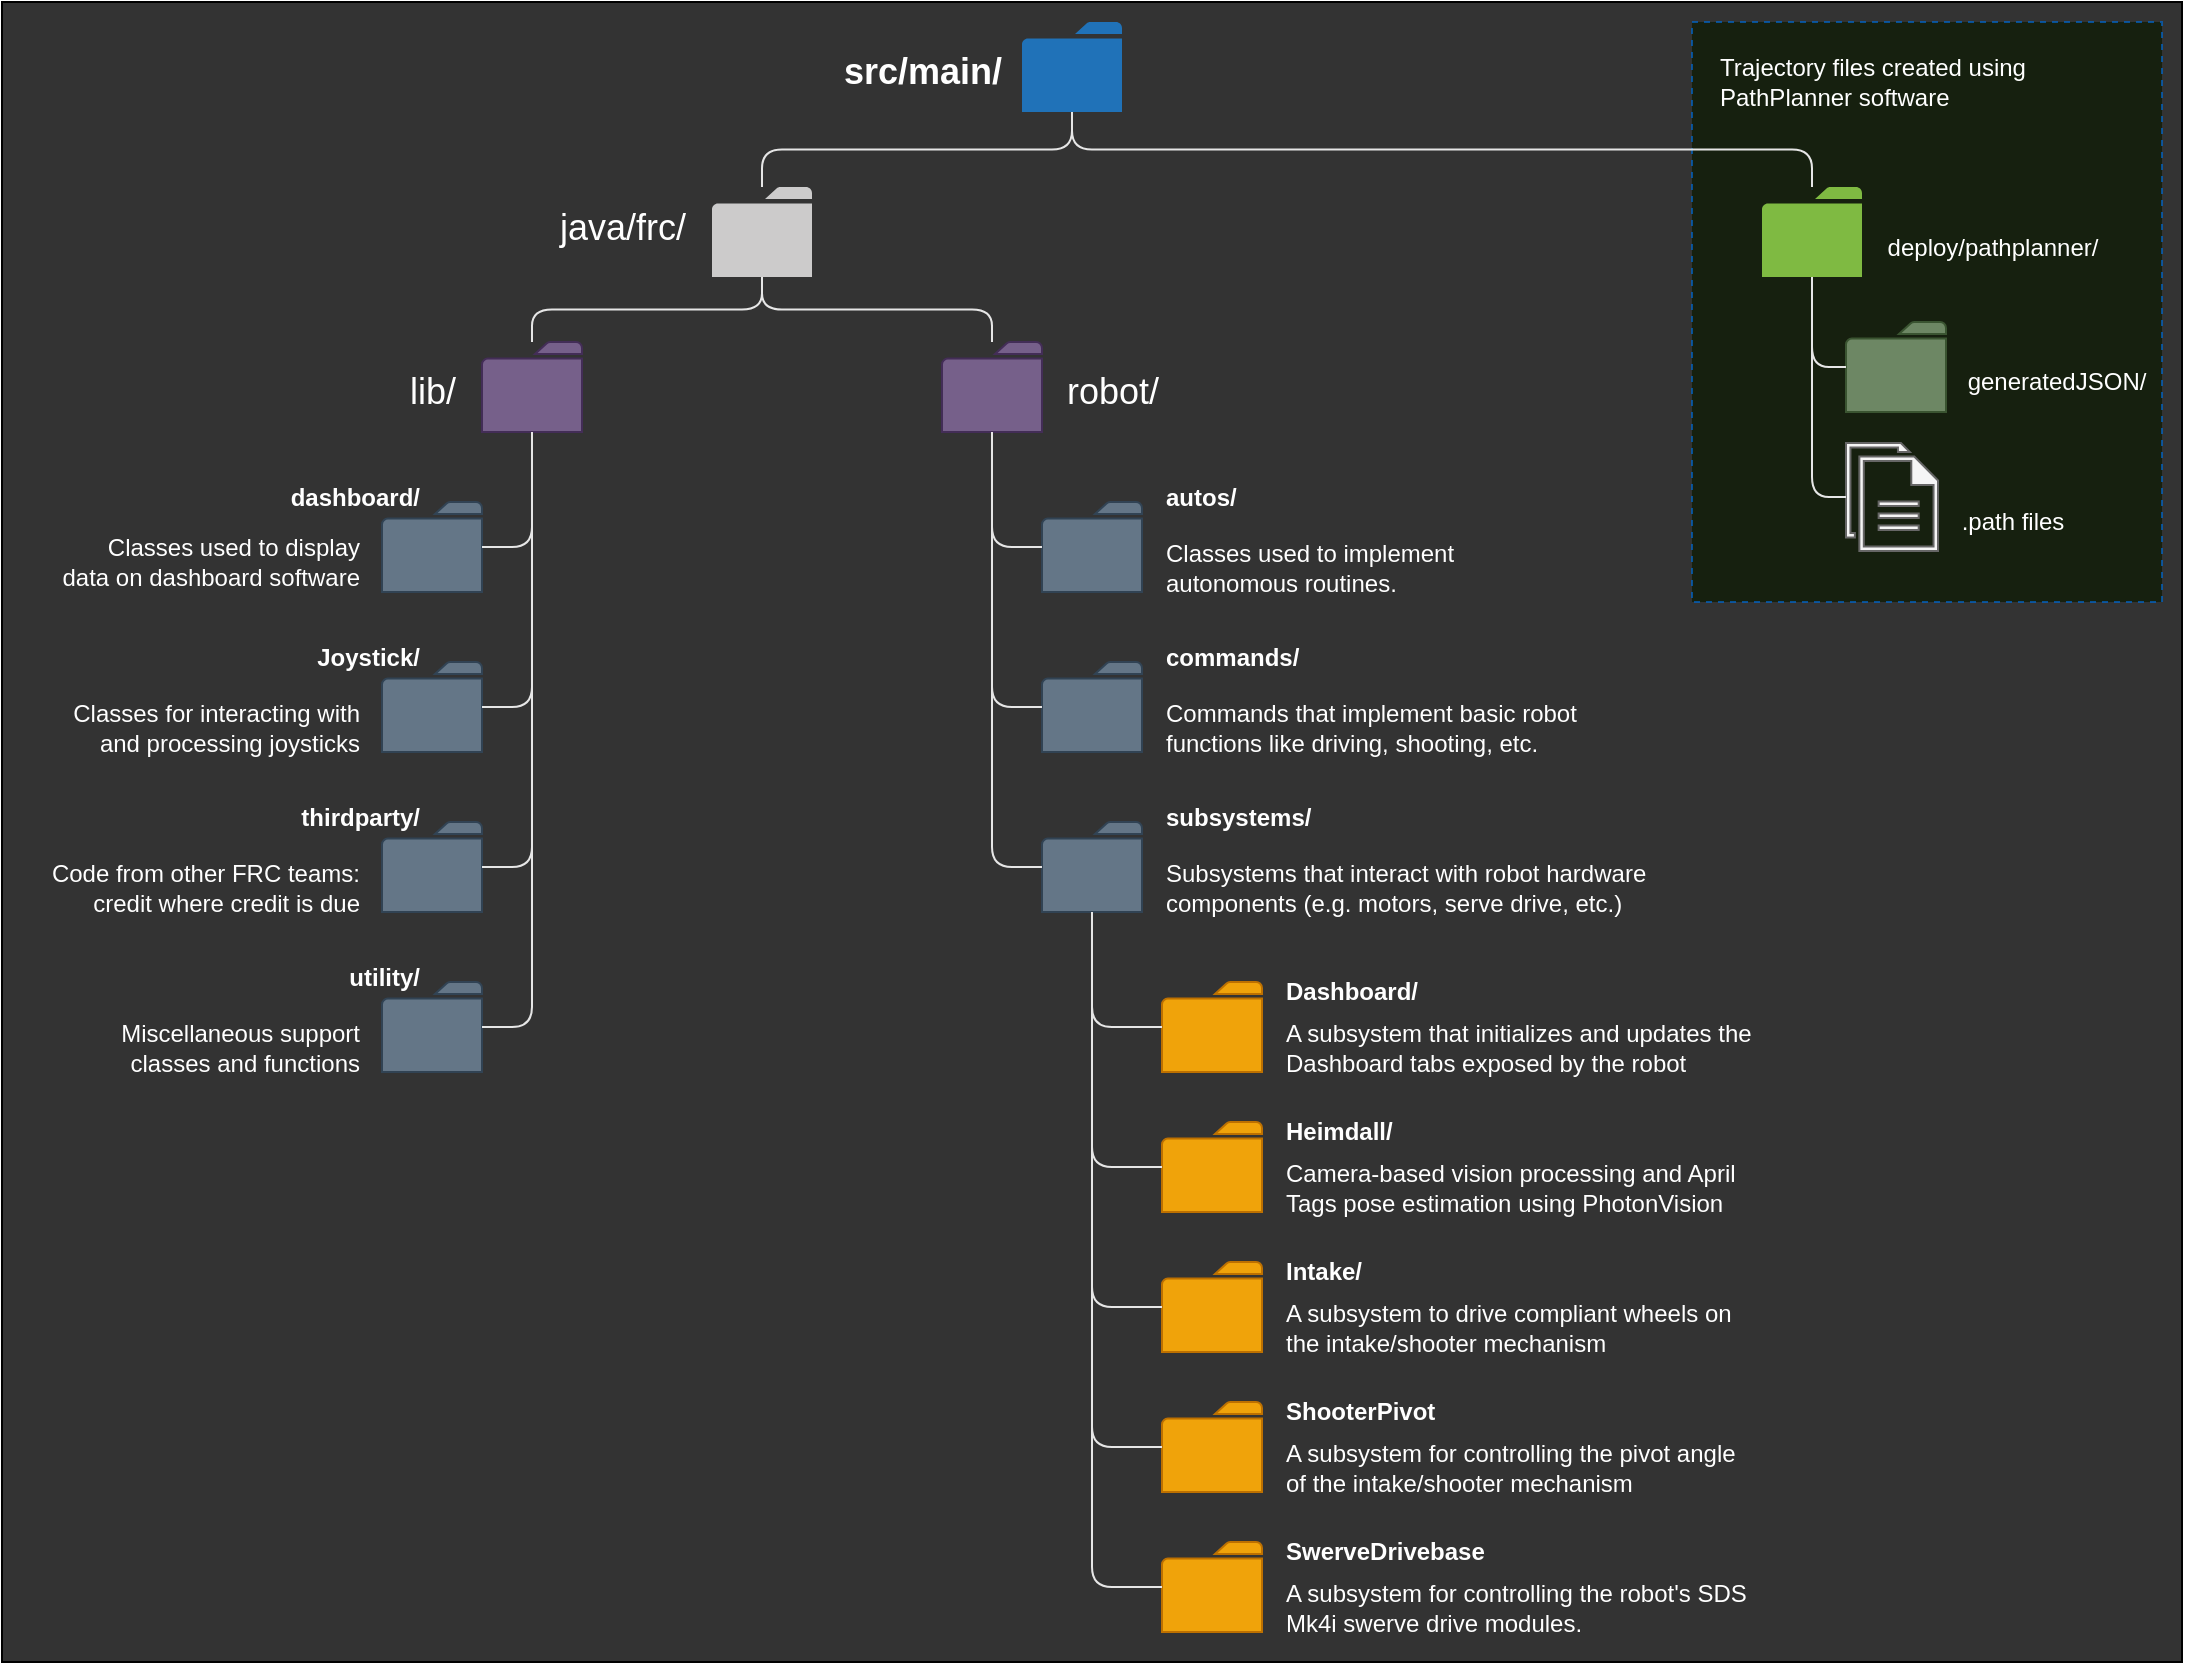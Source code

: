 <mxfile>
    <diagram id="SspJnY90TLb4_lbSzdJv" name="Page-1">
        <mxGraphModel dx="970" dy="588" grid="1" gridSize="10" guides="1" tooltips="1" connect="1" arrows="1" fold="1" page="1" pageScale="1" pageWidth="1100" pageHeight="850" math="0" shadow="0">
            <root>
                <mxCell id="0"/>
                <mxCell id="75" value="Background" style="locked=1;" parent="0"/>
                <mxCell id="76" value="" style="rounded=0;whiteSpace=wrap;html=1;fontSize=18;fillColor=#333333;" parent="75" vertex="1">
                    <mxGeometry width="1090" height="830" as="geometry"/>
                </mxCell>
                <mxCell id="1" value="file-tree" parent="0"/>
                <mxCell id="85" value="" style="rounded=0;whiteSpace=wrap;html=1;fontSize=18;fillColor=#0A1900;strokeColor=#0066CC;fontColor=#ffffff;dashed=1;opacity=70;" parent="1" vertex="1">
                    <mxGeometry x="845" y="10" width="235" height="290" as="geometry"/>
                </mxCell>
                <mxCell id="11" style="edgeStyle=orthogonalEdgeStyle;html=1;exitX=0.5;exitY=1;exitDx=0;exitDy=0;exitPerimeter=0;strokeColor=#E6E6E6;endArrow=none;endFill=0;fontColor=#FFFFFF;" parent="1" source="2" target="4" edge="1">
                    <mxGeometry relative="1" as="geometry"/>
                </mxCell>
                <mxCell id="2" value="" style="sketch=0;pointerEvents=1;shadow=0;dashed=0;html=1;strokeColor=none;labelPosition=center;verticalLabelPosition=bottom;verticalAlign=top;outlineConnect=0;align=center;shape=mxgraph.office.concepts.folder;fillColor=#2072B8;points=[[0.5,1,0,0,0]];fontColor=#FFFFFF;" parent="1" vertex="1">
                    <mxGeometry x="510" y="10" width="50" height="45" as="geometry"/>
                </mxCell>
                <mxCell id="18" style="edgeStyle=orthogonalEdgeStyle;html=1;exitX=0.5;exitY=1;exitDx=0;exitDy=0;exitPerimeter=0;strokeColor=#E6E6E6;endArrow=none;endFill=0;fontColor=#FFFFFF;" parent="1" source="4" target="13" edge="1">
                    <mxGeometry relative="1" as="geometry"/>
                </mxCell>
                <mxCell id="19" style="edgeStyle=orthogonalEdgeStyle;html=1;exitX=0.5;exitY=1;exitDx=0;exitDy=0;exitPerimeter=0;strokeColor=#E6E6E6;endArrow=none;endFill=0;fontColor=#FFFFFF;" parent="1" source="4" target="16" edge="1">
                    <mxGeometry relative="1" as="geometry"/>
                </mxCell>
                <mxCell id="4" value="" style="sketch=0;pointerEvents=1;shadow=0;dashed=0;html=1;strokeColor=none;labelPosition=center;verticalLabelPosition=bottom;verticalAlign=top;outlineConnect=0;align=center;shape=mxgraph.office.concepts.folder;fillColor=#CCCBCB;points=[[0.5,0,0,0,0],[0.5,1,0,0,0]];fontColor=#FFFFFF;" parent="1" vertex="1">
                    <mxGeometry x="355" y="92.5" width="50" height="45" as="geometry"/>
                </mxCell>
                <mxCell id="6" value="&lt;font style=&quot;font-size: 18px;&quot;&gt;java/frc/&lt;/font&gt;" style="text;html=1;align=center;verticalAlign=middle;resizable=0;points=[];autosize=1;strokeColor=none;fillColor=none;fontColor=#FFFFFF;" parent="1" vertex="1">
                    <mxGeometry x="265" y="92.5" width="90" height="40" as="geometry"/>
                </mxCell>
                <UserObject label="deploy/pathplanner/" link="./src/main/deploy/pathplanner" id="5">
                    <mxCell style="text;html=1;align=center;verticalAlign=middle;resizable=0;points=[];autosize=1;strokeColor=none;fillColor=none;fontColor=#FFFFFF;" parent="1" vertex="1">
                        <mxGeometry x="930" y="107.5" width="130" height="30" as="geometry"/>
                    </mxCell>
                </UserObject>
                <mxCell id="8" value="&lt;font style=&quot;font-size: 18px;&quot;&gt;&lt;b&gt;src/main/&lt;/b&gt;&lt;/font&gt;" style="text;html=1;align=center;verticalAlign=middle;resizable=0;points=[];autosize=1;strokeColor=none;fillColor=none;fontColor=#FFFFFF;" parent="1" vertex="1">
                    <mxGeometry x="410" y="15" width="100" height="40" as="geometry"/>
                </mxCell>
                <mxCell id="12" style="edgeStyle=orthogonalEdgeStyle;html=1;exitX=0.5;exitY=1;exitDx=0;exitDy=0;exitPerimeter=0;strokeColor=#E6E6E6;endArrow=none;endFill=0;fontColor=#FFFFFF;" parent="1" source="2" target="14" edge="1">
                    <mxGeometry relative="1" as="geometry">
                        <mxPoint x="545" y="65" as="sourcePoint"/>
                        <mxPoint x="725" y="92.5" as="targetPoint"/>
                    </mxGeometry>
                </mxCell>
                <mxCell id="13" value="" style="sketch=0;pointerEvents=1;shadow=0;dashed=0;html=1;strokeColor=#432D57;fillColor=#76608a;labelPosition=center;verticalLabelPosition=bottom;verticalAlign=top;outlineConnect=0;align=center;shape=mxgraph.office.concepts.folder;points=[[0.5,1,0,0,0]];fontColor=#ffffff;" parent="1" vertex="1">
                    <mxGeometry x="240" y="170" width="50" height="45" as="geometry"/>
                </mxCell>
                <UserObject label="" link="./src/main/deploy/pathplanner" id="14">
                    <mxCell style="sketch=0;pointerEvents=1;shadow=0;dashed=0;html=1;strokeColor=none;labelPosition=center;verticalLabelPosition=bottom;verticalAlign=top;outlineConnect=0;align=center;shape=mxgraph.office.concepts.folder;fillColor=#7FBA42;points=[[0.5,1,0,0,0]];fontColor=#FFFFFF;" parent="1" vertex="1">
                        <mxGeometry x="880" y="92.5" width="50" height="45" as="geometry"/>
                    </mxCell>
                </UserObject>
                <mxCell id="15" value="&lt;font style=&quot;font-size: 18px;&quot;&gt;lib/&lt;/font&gt;" style="text;html=1;align=center;verticalAlign=middle;resizable=0;points=[];autosize=1;strokeColor=none;fillColor=none;fontColor=#FFFFFF;" parent="1" vertex="1">
                    <mxGeometry x="190" y="175" width="50" height="40" as="geometry"/>
                </mxCell>
                <mxCell id="16" value="" style="sketch=0;pointerEvents=1;shadow=0;dashed=0;html=1;strokeColor=#432D57;fillColor=#76608a;labelPosition=center;verticalLabelPosition=bottom;verticalAlign=top;outlineConnect=0;align=center;shape=mxgraph.office.concepts.folder;points=[[0.5,1,0,0,0]];fontColor=#ffffff;" parent="1" vertex="1">
                    <mxGeometry x="470" y="170" width="50" height="45" as="geometry"/>
                </mxCell>
                <mxCell id="17" value="&lt;font style=&quot;font-size: 18px;&quot;&gt;robot/&lt;/font&gt;" style="text;html=1;align=center;verticalAlign=middle;resizable=0;points=[];autosize=1;strokeColor=none;fillColor=none;fontColor=#FFFFFF;" parent="1" vertex="1">
                    <mxGeometry x="520" y="175" width="70" height="40" as="geometry"/>
                </mxCell>
                <UserObject label="" link="./src/main/deploy/pathplanner/generatedJSON" id="20">
                    <mxCell style="sketch=0;pointerEvents=1;shadow=0;dashed=0;html=1;strokeColor=#3A5431;labelPosition=center;verticalLabelPosition=bottom;verticalAlign=top;outlineConnect=0;align=center;shape=mxgraph.office.concepts.folder;fillColor=#6d8764;fontColor=#FFFFFF;points=[[0,0.5,0,0,0]];" parent="1" vertex="1">
                        <mxGeometry x="922" y="160" width="50" height="45" as="geometry"/>
                    </mxCell>
                </UserObject>
                <mxCell id="21" style="edgeStyle=orthogonalEdgeStyle;html=1;strokeColor=#E6E6E6;endArrow=none;endFill=0;entryX=0;entryY=0.5;entryDx=0;entryDy=0;entryPerimeter=0;exitX=0.5;exitY=1;exitDx=0;exitDy=0;exitPerimeter=0;fontColor=#FFFFFF;" parent="1" source="14" target="20" edge="1">
                    <mxGeometry relative="1" as="geometry">
                        <mxPoint x="860" y="160" as="sourcePoint"/>
                        <mxPoint x="915" y="102.5" as="targetPoint"/>
                    </mxGeometry>
                </mxCell>
                <UserObject label="generatedJSON/" link="./src/main/deploy/pathplanner/generatedJSON" id="22">
                    <mxCell style="text;html=1;align=center;verticalAlign=middle;resizable=0;points=[];autosize=1;strokeColor=none;fillColor=none;fontColor=#FFFFFF;" parent="1" vertex="1">
                        <mxGeometry x="972" y="175" width="110" height="30" as="geometry"/>
                    </mxCell>
                </UserObject>
                <mxCell id="27" value="" style="sketch=0;pointerEvents=1;shadow=0;dashed=0;html=1;strokeColor=#666666;fillColor=#f5f5f5;labelPosition=center;verticalLabelPosition=bottom;verticalAlign=top;outlineConnect=0;align=center;shape=mxgraph.office.concepts.documents;points=[[0,0.5,0,0,0]];fontColor=#FFFFFF;" parent="1" vertex="1">
                    <mxGeometry x="922" y="220.5" width="46" height="54" as="geometry"/>
                </mxCell>
                <mxCell id="28" style="edgeStyle=orthogonalEdgeStyle;html=1;strokeColor=#E6E6E6;endArrow=none;endFill=0;exitX=0.5;exitY=1;exitDx=0;exitDy=0;exitPerimeter=0;entryX=0;entryY=0.5;entryDx=0;entryDy=0;entryPerimeter=0;fontColor=#FFFFFF;" parent="1" source="14" target="27" edge="1">
                    <mxGeometry relative="1" as="geometry">
                        <mxPoint x="850" y="179" as="sourcePoint"/>
                        <mxPoint x="880" y="220" as="targetPoint"/>
                    </mxGeometry>
                </mxCell>
                <mxCell id="29" value=".path files" style="text;html=1;align=center;verticalAlign=middle;resizable=0;points=[];autosize=1;strokeColor=none;fillColor=none;fontColor=#FFFFFF;" parent="1" vertex="1">
                    <mxGeometry x="970" y="244.5" width="70" height="30" as="geometry"/>
                </mxCell>
                <UserObject label="" link="./src/main/java/frc/lib/dashboard" id="30">
                    <mxCell style="sketch=0;pointerEvents=1;shadow=0;dashed=0;html=1;strokeColor=#314354;fillColor=#647687;labelPosition=center;verticalLabelPosition=bottom;verticalAlign=top;outlineConnect=0;align=center;shape=mxgraph.office.concepts.folder;fontColor=#FFFFFF;points=[[1,0.5,0,0,0]];" parent="1" vertex="1">
                        <mxGeometry x="190" y="250" width="50" height="45" as="geometry"/>
                    </mxCell>
                </UserObject>
                <UserObject label="&lt;b&gt;dashboard/&lt;/b&gt;" link="./src/main/java/frc/lib/dashboard" id="31">
                    <mxCell style="text;html=1;align=right;verticalAlign=middle;resizable=0;points=[];autosize=1;strokeColor=none;fillColor=none;fontColor=#FFFFFF;" parent="1" vertex="1">
                        <mxGeometry x="120" y="232.5" width="90" height="30" as="geometry"/>
                    </mxCell>
                </UserObject>
                <mxCell id="32" style="edgeStyle=orthogonalEdgeStyle;html=1;strokeColor=#E6E6E6;endArrow=none;endFill=0;entryX=0.5;entryY=1;entryDx=0;entryDy=0;entryPerimeter=0;exitX=1;exitY=0.5;exitDx=0;exitDy=0;exitPerimeter=0;fontColor=#FFFFFF;" parent="1" source="30" target="13" edge="1">
                    <mxGeometry relative="1" as="geometry">
                        <mxPoint x="270" y="280" as="sourcePoint"/>
                        <mxPoint x="275" y="180" as="targetPoint"/>
                    </mxGeometry>
                </mxCell>
                <mxCell id="33" value="&lt;div style=&quot;&quot;&gt;&lt;span style=&quot;background-color: initial;&quot;&gt;Classes used to display&lt;/span&gt;&lt;/div&gt;&lt;div style=&quot;&quot;&gt;&lt;span style=&quot;background-color: initial;&quot;&gt;data on dashboard&amp;nbsp;&lt;/span&gt;&lt;span style=&quot;background-color: initial;&quot;&gt;software&lt;/span&gt;&lt;/div&gt;" style="text;html=1;align=right;verticalAlign=middle;resizable=0;points=[];autosize=1;strokeColor=none;fillColor=none;fontColor=#FFFFFF;" parent="1" vertex="1">
                    <mxGeometry x="10" y="260" width="170" height="40" as="geometry"/>
                </mxCell>
                <UserObject label="" link="./src/main/java/frc/lib/Joystick" id="34">
                    <mxCell style="sketch=0;pointerEvents=1;shadow=0;dashed=0;html=1;strokeColor=#314354;fillColor=#647687;labelPosition=center;verticalLabelPosition=bottom;verticalAlign=top;outlineConnect=0;align=center;shape=mxgraph.office.concepts.folder;fontColor=#FFFFFF;points=[[1,0.5,0,0,0]];" parent="1" vertex="1">
                        <mxGeometry x="190" y="330" width="50" height="45" as="geometry"/>
                    </mxCell>
                </UserObject>
                <UserObject label="&lt;b&gt;Joystick/&lt;/b&gt;" link="./src/main/java/frc/lib/Joystick" id="35">
                    <mxCell style="text;html=1;align=right;verticalAlign=middle;resizable=0;points=[];autosize=1;strokeColor=none;fillColor=none;fontColor=#FFFFFF;" parent="1" vertex="1">
                        <mxGeometry x="140" y="312.5" width="70" height="30" as="geometry"/>
                    </mxCell>
                </UserObject>
                <mxCell id="36" value="&lt;div style=&quot;&quot;&gt;&lt;span style=&quot;background-color: initial;&quot;&gt;Classes for interacting with&lt;/span&gt;&lt;/div&gt;&lt;div style=&quot;&quot;&gt;&lt;span style=&quot;background-color: initial;&quot;&gt;and processing joysticks&lt;/span&gt;&lt;/div&gt;" style="text;html=1;align=right;verticalAlign=middle;resizable=0;points=[];autosize=1;strokeColor=none;fillColor=none;fontColor=#FFFFFF;" parent="1" vertex="1">
                    <mxGeometry x="10" y="342.5" width="170" height="40" as="geometry"/>
                </mxCell>
                <mxCell id="38" style="edgeStyle=orthogonalEdgeStyle;html=1;strokeColor=#E6E6E6;endArrow=none;endFill=0;entryX=0.5;entryY=1;entryDx=0;entryDy=0;entryPerimeter=0;exitX=1;exitY=0.5;exitDx=0;exitDy=0;exitPerimeter=0;fontColor=#FFFFFF;" parent="1" source="34" target="13" edge="1">
                    <mxGeometry relative="1" as="geometry">
                        <mxPoint x="250" y="282.5" as="sourcePoint"/>
                        <mxPoint x="275" y="225" as="targetPoint"/>
                    </mxGeometry>
                </mxCell>
                <UserObject label="" link="./src/main/java/frc/lib/thirdparty" id="39">
                    <mxCell style="sketch=0;pointerEvents=1;shadow=0;dashed=0;html=1;strokeColor=#314354;fillColor=#647687;labelPosition=center;verticalLabelPosition=bottom;verticalAlign=top;outlineConnect=0;align=center;shape=mxgraph.office.concepts.folder;fontColor=#FFFFFF;points=[[1,0.5,0,0,0]];" parent="1" vertex="1">
                        <mxGeometry x="190" y="410" width="50" height="45" as="geometry"/>
                    </mxCell>
                </UserObject>
                <UserObject label="&lt;b&gt;thirdparty/&lt;/b&gt;" link="./src/main/java/frc/lib/thirdparty" id="40">
                    <mxCell style="text;html=1;align=right;verticalAlign=middle;resizable=0;points=[];autosize=1;strokeColor=none;fillColor=none;fontColor=#FFFFFF;" parent="1" vertex="1">
                        <mxGeometry x="130" y="392.5" width="80" height="30" as="geometry"/>
                    </mxCell>
                </UserObject>
                <mxCell id="41" value="&lt;div style=&quot;&quot;&gt;Code from other FRC teams:&lt;/div&gt;&lt;div style=&quot;&quot;&gt;&amp;nbsp;credit where credit is due&lt;/div&gt;" style="text;html=1;align=right;verticalAlign=middle;resizable=0;points=[];autosize=1;strokeColor=none;fillColor=none;fontColor=#FFFFFF;" parent="1" vertex="1">
                    <mxGeometry y="422.5" width="180" height="40" as="geometry"/>
                </mxCell>
                <mxCell id="42" style="edgeStyle=orthogonalEdgeStyle;html=1;strokeColor=#E6E6E6;endArrow=none;endFill=0;entryX=0.5;entryY=1;entryDx=0;entryDy=0;entryPerimeter=0;exitX=1;exitY=0.5;exitDx=0;exitDy=0;exitPerimeter=0;fontColor=#FFFFFF;" parent="1" source="39" target="13" edge="1">
                    <mxGeometry relative="1" as="geometry">
                        <mxPoint x="250" y="362.5" as="sourcePoint"/>
                        <mxPoint x="275" y="225" as="targetPoint"/>
                    </mxGeometry>
                </mxCell>
                <UserObject label="" link="./src/main/java/frc/lib/utility" id="43">
                    <mxCell style="sketch=0;pointerEvents=1;shadow=0;dashed=0;html=1;strokeColor=#314354;fillColor=#647687;labelPosition=center;verticalLabelPosition=bottom;verticalAlign=top;outlineConnect=0;align=center;shape=mxgraph.office.concepts.folder;fontColor=#FFFFFF;points=[[1,0.5,0,0,0]];" parent="1" vertex="1">
                        <mxGeometry x="190" y="490" width="50" height="45" as="geometry"/>
                    </mxCell>
                </UserObject>
                <UserObject label="&lt;b&gt;utility/&lt;/b&gt;" link="./src/main/java/frc/lib/utility" id="44">
                    <mxCell style="text;html=1;align=right;verticalAlign=middle;resizable=0;points=[];autosize=1;strokeColor=none;fillColor=none;fontColor=#FFFFFF;" parent="1" vertex="1">
                        <mxGeometry x="150" y="472.5" width="60" height="30" as="geometry"/>
                    </mxCell>
                </UserObject>
                <mxCell id="45" value="&lt;div style=&quot;&quot;&gt;Miscellaneous support&lt;/div&gt;&lt;div style=&quot;&quot;&gt;classes and functions&lt;/div&gt;" style="text;html=1;align=right;verticalAlign=middle;resizable=0;points=[];autosize=1;strokeColor=none;fillColor=none;fontColor=#FFFFFF;" parent="1" vertex="1">
                    <mxGeometry x="40" y="502.5" width="140" height="40" as="geometry"/>
                </mxCell>
                <mxCell id="46" style="edgeStyle=orthogonalEdgeStyle;html=1;strokeColor=#E6E6E6;endArrow=none;endFill=0;entryX=0.5;entryY=1;entryDx=0;entryDy=0;entryPerimeter=0;exitX=1;exitY=0.5;exitDx=0;exitDy=0;exitPerimeter=0;fontColor=#FFFFFF;" parent="1" source="43" target="13" edge="1">
                    <mxGeometry relative="1" as="geometry">
                        <mxPoint x="250" y="442.5" as="sourcePoint"/>
                        <mxPoint x="275" y="225" as="targetPoint"/>
                    </mxGeometry>
                </mxCell>
                <UserObject label="" link="./src/main/java/frc/robot/autos" id="47">
                    <mxCell style="sketch=0;pointerEvents=1;shadow=0;dashed=0;html=1;strokeColor=#314354;fillColor=#647687;labelPosition=center;verticalLabelPosition=bottom;verticalAlign=top;outlineConnect=0;align=center;shape=mxgraph.office.concepts.folder;fontColor=#FFFFFF;points=[[0,0.5,0,0,0]];" parent="1" vertex="1">
                        <mxGeometry x="520" y="250" width="50" height="45" as="geometry"/>
                    </mxCell>
                </UserObject>
                <mxCell id="48" style="edgeStyle=orthogonalEdgeStyle;html=1;strokeColor=#E6E6E6;endArrow=none;endFill=0;exitX=0.5;exitY=1;exitDx=0;exitDy=0;exitPerimeter=0;entryX=0;entryY=0.5;entryDx=0;entryDy=0;entryPerimeter=0;fontColor=#FFFFFF;" parent="1" source="16" target="47" edge="1">
                    <mxGeometry relative="1" as="geometry">
                        <mxPoint x="490" y="250" as="sourcePoint"/>
                        <mxPoint x="460" y="300" as="targetPoint"/>
                    </mxGeometry>
                </mxCell>
                <UserObject label="&lt;b&gt;autos/&lt;/b&gt;" link="./src/main/java/frc/robot/autos" id="49">
                    <mxCell style="text;html=1;align=left;verticalAlign=middle;resizable=0;points=[];autosize=1;strokeColor=none;fillColor=none;fontColor=#FFFFFF;" parent="1" vertex="1">
                        <mxGeometry x="580" y="232.5" width="60" height="30" as="geometry"/>
                    </mxCell>
                </UserObject>
                <mxCell id="50" value="&lt;div style=&quot;&quot;&gt;&lt;span style=&quot;background-color: initial;&quot;&gt;Classes used to implement&lt;br&gt;&lt;/span&gt;&lt;/div&gt;&lt;div style=&quot;&quot;&gt;&lt;span style=&quot;background-color: initial;&quot;&gt;autonomous routines.&lt;/span&gt;&lt;/div&gt;" style="text;html=1;align=left;verticalAlign=middle;resizable=0;points=[];autosize=1;strokeColor=none;fillColor=none;fontColor=#FFFFFF;" parent="1" vertex="1">
                    <mxGeometry x="580" y="262.5" width="170" height="40" as="geometry"/>
                </mxCell>
                <UserObject label="" link="./src/main/java/frc/robot/commands" id="51">
                    <mxCell style="sketch=0;pointerEvents=1;shadow=0;dashed=0;html=1;strokeColor=#314354;fillColor=#647687;labelPosition=center;verticalLabelPosition=bottom;verticalAlign=top;outlineConnect=0;align=center;shape=mxgraph.office.concepts.folder;fontColor=#FFFFFF;points=[[0,0.5,0,0,0]];" parent="1" vertex="1">
                        <mxGeometry x="520" y="330" width="50" height="45" as="geometry"/>
                    </mxCell>
                </UserObject>
                <UserObject label="&lt;b&gt;commands/&lt;/b&gt;" link="./src/main/java/frc/robot/commands" id="52">
                    <mxCell style="text;html=1;align=left;verticalAlign=middle;resizable=0;points=[];autosize=1;strokeColor=none;fillColor=none;fontColor=#FFFFFF;" parent="1" vertex="1">
                        <mxGeometry x="580" y="312.5" width="90" height="30" as="geometry"/>
                    </mxCell>
                </UserObject>
                <mxCell id="53" value="&lt;div style=&quot;&quot;&gt;&lt;span style=&quot;background-color: initial;&quot;&gt;Commands that implement basic robot&lt;br&gt;&lt;/span&gt;&lt;/div&gt;&lt;div style=&quot;&quot;&gt;&lt;span style=&quot;background-color: initial;&quot;&gt;functions like driving, shooting, etc.&lt;/span&gt;&lt;/div&gt;" style="text;html=1;align=left;verticalAlign=middle;resizable=0;points=[];autosize=1;strokeColor=none;fillColor=none;fontColor=#FFFFFF;" parent="1" vertex="1">
                    <mxGeometry x="580" y="342.5" width="230" height="40" as="geometry"/>
                </mxCell>
                <UserObject label="" link="./src/main/java/frc/robot/subsystems" id="54">
                    <mxCell style="sketch=0;pointerEvents=1;shadow=0;dashed=0;html=1;strokeColor=#314354;fillColor=#647687;labelPosition=center;verticalLabelPosition=bottom;verticalAlign=top;outlineConnect=0;align=center;shape=mxgraph.office.concepts.folder;fontColor=#FFFFFF;points=[[0,0.51,0,0,0],[0.5,1,0,0,0]];" parent="1" vertex="1">
                        <mxGeometry x="520" y="410" width="50" height="45" as="geometry"/>
                    </mxCell>
                </UserObject>
                <UserObject label="&lt;b&gt;subsystems/&lt;/b&gt;" link="./src/main/java/frc/robot/subsystems" id="55">
                    <mxCell style="text;html=1;align=left;verticalAlign=middle;resizable=0;points=[];autosize=1;strokeColor=none;fillColor=none;fontColor=#FFFFFF;" parent="1" vertex="1">
                        <mxGeometry x="580" y="392.5" width="100" height="30" as="geometry"/>
                    </mxCell>
                </UserObject>
                <mxCell id="56" value="&lt;div style=&quot;&quot;&gt;&lt;span style=&quot;background-color: initial;&quot;&gt;Subsystems that interact with robot hardware&lt;/span&gt;&lt;/div&gt;&lt;div style=&quot;&quot;&gt;&lt;span style=&quot;background-color: initial;&quot;&gt;components (e.g. motors, serve drive, etc.)&amp;nbsp;&lt;/span&gt;&lt;br&gt;&lt;/div&gt;" style="text;html=1;align=left;verticalAlign=middle;resizable=0;points=[];autosize=1;strokeColor=none;fillColor=none;fontColor=#FFFFFF;" parent="1" vertex="1">
                    <mxGeometry x="580" y="422.5" width="260" height="40" as="geometry"/>
                </mxCell>
                <UserObject label="" link="./src/main/java/frc/robot/subsystems/Dashboard" id="57">
                    <mxCell style="sketch=0;pointerEvents=1;shadow=0;dashed=0;html=1;strokeColor=#BD7000;fillColor=#f0a30a;labelPosition=center;verticalLabelPosition=bottom;verticalAlign=top;outlineConnect=0;align=center;shape=mxgraph.office.concepts.folder;points=[[0,0.5,0,0,0]];fontColor=#FFFFFF;" parent="1" vertex="1">
                        <mxGeometry x="580" y="490" width="50" height="45" as="geometry"/>
                    </mxCell>
                </UserObject>
                <UserObject label="&lt;b&gt;Dashboard/&lt;/b&gt;" link="./src/main/java/frc/robot/subsystems/Dashboard" id="58">
                    <mxCell style="text;html=1;align=left;verticalAlign=middle;resizable=0;points=[];autosize=1;strokeColor=none;fillColor=none;fontColor=#FFFFFF;" parent="1" vertex="1">
                        <mxGeometry x="640" y="480" width="90" height="30" as="geometry"/>
                    </mxCell>
                </UserObject>
                <mxCell id="59" value="&lt;div style=&quot;&quot;&gt;A subsystem that initializes and updates the&lt;/div&gt;&lt;div style=&quot;&quot;&gt;Dashboard tabs exposed by the robot&lt;/div&gt;" style="text;html=1;align=left;verticalAlign=middle;resizable=0;points=[];autosize=1;strokeColor=none;fillColor=none;fontColor=#FFFFFF;" parent="1" vertex="1">
                    <mxGeometry x="640" y="502.5" width="260" height="40" as="geometry"/>
                </mxCell>
                <mxCell id="63" value="" style="sketch=0;pointerEvents=1;shadow=0;dashed=0;html=1;strokeColor=#BD7000;fillColor=#f0a30a;labelPosition=center;verticalLabelPosition=bottom;verticalAlign=top;outlineConnect=0;align=center;shape=mxgraph.office.concepts.folder;points=[[0,0.5,0,0,0]];fontColor=#FFFFFF;" parent="1" vertex="1">
                    <mxGeometry x="580" y="560" width="50" height="45" as="geometry"/>
                </mxCell>
                <mxCell id="64" value="&lt;b&gt;Heimdall/&lt;/b&gt;" style="text;html=1;align=left;verticalAlign=middle;resizable=0;points=[];autosize=1;strokeColor=none;fillColor=none;fontColor=#FFFFFF;" parent="1" vertex="1">
                    <mxGeometry x="640" y="550" width="80" height="30" as="geometry"/>
                </mxCell>
                <mxCell id="65" value="&lt;div style=&quot;&quot;&gt;Camera-based vision processing and April&lt;/div&gt;&lt;div style=&quot;&quot;&gt;Tags pose estimation using&amp;nbsp;&lt;span style=&quot;background-color: initial;&quot;&gt;PhotonVision&lt;/span&gt;&lt;/div&gt;" style="text;html=1;align=left;verticalAlign=middle;resizable=0;points=[];autosize=1;strokeColor=none;fillColor=none;fontColor=#FFFFFF;" parent="1" vertex="1">
                    <mxGeometry x="640" y="572.5" width="250" height="40" as="geometry"/>
                </mxCell>
                <UserObject label="" link="./src/main/java/frc/robot/subsystems/Intake" id="66">
                    <mxCell style="sketch=0;pointerEvents=1;shadow=0;dashed=0;html=1;strokeColor=#BD7000;fillColor=#f0a30a;labelPosition=center;verticalLabelPosition=bottom;verticalAlign=top;outlineConnect=0;align=center;shape=mxgraph.office.concepts.folder;points=[[0,0.5,0,0,0]];fontColor=#FFFFFF;" parent="1" vertex="1">
                        <mxGeometry x="580" y="630" width="50" height="45" as="geometry"/>
                    </mxCell>
                </UserObject>
                <UserObject label="&lt;b&gt;Intake/&lt;/b&gt;" link="./src/main/java/frc/robot/subsystems/Intake" id="67">
                    <mxCell style="text;html=1;align=left;verticalAlign=middle;resizable=0;points=[];autosize=1;strokeColor=none;fillColor=none;fontColor=#FFFFFF;" parent="1" vertex="1">
                        <mxGeometry x="640" y="620" width="60" height="30" as="geometry"/>
                    </mxCell>
                </UserObject>
                <mxCell id="68" value="&lt;div style=&quot;&quot;&gt;A subsystem to drive compliant&amp;nbsp;&lt;span style=&quot;background-color: initial;&quot;&gt;wheels on&lt;/span&gt;&lt;/div&gt;&lt;div style=&quot;&quot;&gt;&lt;span style=&quot;background-color: initial;&quot;&gt;the intake/shooter mechanism&lt;/span&gt;&lt;/div&gt;" style="text;html=1;align=left;verticalAlign=middle;resizable=0;points=[];autosize=1;strokeColor=none;fillColor=none;fontColor=#FFFFFF;" parent="1" vertex="1">
                    <mxGeometry x="640" y="642.5" width="250" height="40" as="geometry"/>
                </mxCell>
                <UserObject label="" link="./src/main/java/frc/robot/subsystems/ShooterPivot" id="69">
                    <mxCell style="sketch=0;pointerEvents=1;shadow=0;dashed=0;html=1;strokeColor=#BD7000;fillColor=#f0a30a;labelPosition=center;verticalLabelPosition=bottom;verticalAlign=top;outlineConnect=0;align=center;shape=mxgraph.office.concepts.folder;points=[[0,0.5,0,0,0]];fontColor=#FFFFFF;" parent="1" vertex="1">
                        <mxGeometry x="580" y="700" width="50" height="45" as="geometry"/>
                    </mxCell>
                </UserObject>
                <UserObject label="&lt;b&gt;ShooterPivot&lt;/b&gt;" link="./src/main/java/frc/robot/subsystems/ShooterPivot" id="70">
                    <mxCell style="text;html=1;align=left;verticalAlign=middle;resizable=0;points=[];autosize=1;strokeColor=none;fillColor=none;fontColor=#FFFFFF;" parent="1" vertex="1">
                        <mxGeometry x="640" y="690" width="100" height="30" as="geometry"/>
                    </mxCell>
                </UserObject>
                <mxCell id="71" value="&lt;div style=&quot;&quot;&gt;A subsystem for controlling the pivot angle&lt;/div&gt;&lt;div style=&quot;&quot;&gt;of the intake/shooter mechanism&lt;/div&gt;" style="text;html=1;align=left;verticalAlign=middle;resizable=0;points=[];autosize=1;strokeColor=none;fillColor=none;fontColor=#FFFFFF;" parent="1" vertex="1">
                    <mxGeometry x="640" y="712.5" width="250" height="40" as="geometry"/>
                </mxCell>
                <UserObject label="" link="./src/main/java/frc/robot/subsystems/SwerveDrivebase" id="72">
                    <mxCell style="sketch=0;pointerEvents=1;shadow=0;dashed=0;html=1;strokeColor=#BD7000;fillColor=#f0a30a;labelPosition=center;verticalLabelPosition=bottom;verticalAlign=top;outlineConnect=0;align=center;shape=mxgraph.office.concepts.folder;points=[[0,0.5,0,0,0]];fontColor=#FFFFFF;" parent="1" vertex="1">
                        <mxGeometry x="580" y="770" width="50" height="45" as="geometry"/>
                    </mxCell>
                </UserObject>
                <UserObject label="&lt;b&gt;SwerveDrivebase&lt;/b&gt;" link="./src/main/java/frc/robot/subsystems/SwerveDrivebase" id="73">
                    <mxCell style="text;html=1;align=left;verticalAlign=middle;resizable=0;points=[];autosize=1;strokeColor=none;fillColor=none;fontColor=#FFFFFF;" parent="1" vertex="1">
                        <mxGeometry x="640" y="760" width="120" height="30" as="geometry"/>
                    </mxCell>
                </UserObject>
                <mxCell id="74" value="&lt;div style=&quot;&quot;&gt;A subsystem for controlling the robot's SDS&lt;/div&gt;&lt;div style=&quot;&quot;&gt;Mk4i&amp;nbsp;&lt;span style=&quot;background-color: initial;&quot;&gt;swerve drive modules.&lt;/span&gt;&lt;/div&gt;" style="text;html=1;align=left;verticalAlign=middle;resizable=0;points=[];autosize=1;strokeColor=none;fillColor=none;fontColor=#FFFFFF;" parent="1" vertex="1">
                    <mxGeometry x="640" y="782.5" width="250" height="40" as="geometry"/>
                </mxCell>
                <mxCell id="77" style="edgeStyle=orthogonalEdgeStyle;html=1;strokeColor=#E6E6E6;endArrow=none;endFill=0;exitX=0.5;exitY=1;exitDx=0;exitDy=0;exitPerimeter=0;entryX=0;entryY=0.5;entryDx=0;entryDy=0;entryPerimeter=0;fontColor=#FFFFFF;" parent="1" source="16" target="51" edge="1">
                    <mxGeometry relative="1" as="geometry">
                        <mxPoint x="505" y="225" as="sourcePoint"/>
                        <mxPoint x="530" y="282.5" as="targetPoint"/>
                    </mxGeometry>
                </mxCell>
                <mxCell id="78" style="edgeStyle=orthogonalEdgeStyle;html=1;strokeColor=#E6E6E6;endArrow=none;endFill=0;exitX=0.5;exitY=1;exitDx=0;exitDy=0;exitPerimeter=0;entryX=0;entryY=0.5;entryDx=0;entryDy=0;entryPerimeter=0;fontColor=#FFFFFF;" parent="1" source="16" target="54" edge="1">
                    <mxGeometry relative="1" as="geometry">
                        <mxPoint x="505" y="225" as="sourcePoint"/>
                        <mxPoint x="530" y="362.5" as="targetPoint"/>
                    </mxGeometry>
                </mxCell>
                <mxCell id="79" style="edgeStyle=orthogonalEdgeStyle;html=1;strokeColor=#E6E6E6;endArrow=none;endFill=0;exitX=0.5;exitY=1;exitDx=0;exitDy=0;exitPerimeter=0;entryX=0;entryY=0.5;entryDx=0;entryDy=0;entryPerimeter=0;fontColor=#FFFFFF;" parent="1" source="54" target="57" edge="1">
                    <mxGeometry relative="1" as="geometry">
                        <mxPoint x="505" y="225" as="sourcePoint"/>
                        <mxPoint x="530" y="442.5" as="targetPoint"/>
                    </mxGeometry>
                </mxCell>
                <mxCell id="80" style="edgeStyle=orthogonalEdgeStyle;html=1;strokeColor=#E6E6E6;endArrow=none;endFill=0;exitX=0.5;exitY=1;exitDx=0;exitDy=0;exitPerimeter=0;entryX=0;entryY=0.5;entryDx=0;entryDy=0;entryPerimeter=0;fontColor=#FFFFFF;" parent="1" source="54" target="63" edge="1">
                    <mxGeometry relative="1" as="geometry">
                        <mxPoint x="505" y="225" as="sourcePoint"/>
                        <mxPoint x="590" y="522.5" as="targetPoint"/>
                    </mxGeometry>
                </mxCell>
                <mxCell id="81" style="edgeStyle=orthogonalEdgeStyle;html=1;strokeColor=#E6E6E6;endArrow=none;endFill=0;exitX=0.5;exitY=1;exitDx=0;exitDy=0;exitPerimeter=0;entryX=0;entryY=0.5;entryDx=0;entryDy=0;entryPerimeter=0;fontColor=#FFFFFF;" parent="1" source="54" target="66" edge="1">
                    <mxGeometry relative="1" as="geometry">
                        <mxPoint x="505" y="225" as="sourcePoint"/>
                        <mxPoint x="590" y="592.5" as="targetPoint"/>
                    </mxGeometry>
                </mxCell>
                <mxCell id="82" style="edgeStyle=orthogonalEdgeStyle;html=1;strokeColor=#E6E6E6;endArrow=none;endFill=0;exitX=0.5;exitY=1;exitDx=0;exitDy=0;exitPerimeter=0;entryX=0;entryY=0.5;entryDx=0;entryDy=0;entryPerimeter=0;fontColor=#FFFFFF;" parent="1" source="54" target="69" edge="1">
                    <mxGeometry relative="1" as="geometry">
                        <mxPoint x="505" y="225" as="sourcePoint"/>
                        <mxPoint x="590" y="662.5" as="targetPoint"/>
                    </mxGeometry>
                </mxCell>
                <mxCell id="83" style="edgeStyle=orthogonalEdgeStyle;html=1;strokeColor=#E6E6E6;endArrow=none;endFill=0;exitX=0.5;exitY=1;exitDx=0;exitDy=0;exitPerimeter=0;entryX=0;entryY=0.5;entryDx=0;entryDy=0;entryPerimeter=0;fontColor=#FFFFFF;" parent="1" source="54" target="72" edge="1">
                    <mxGeometry relative="1" as="geometry">
                        <mxPoint x="505" y="225" as="sourcePoint"/>
                        <mxPoint x="590" y="732.5" as="targetPoint"/>
                    </mxGeometry>
                </mxCell>
                <mxCell id="84" value="&lt;div style=&quot;&quot;&gt;Trajectory files created using&lt;/div&gt;&lt;div style=&quot;&quot;&gt;PathPlanner&amp;nbsp;&lt;span style=&quot;background-color: initial;&quot;&gt;software&lt;/span&gt;&lt;/div&gt;" style="text;html=1;align=left;verticalAlign=middle;resizable=0;points=[];autosize=1;strokeColor=none;fillColor=none;fontColor=#FFFFFF;" parent="1" vertex="1">
                    <mxGeometry x="857" y="20" width="180" height="40" as="geometry"/>
                </mxCell>
            </root>
        </mxGraphModel>
    </diagram>
</mxfile>